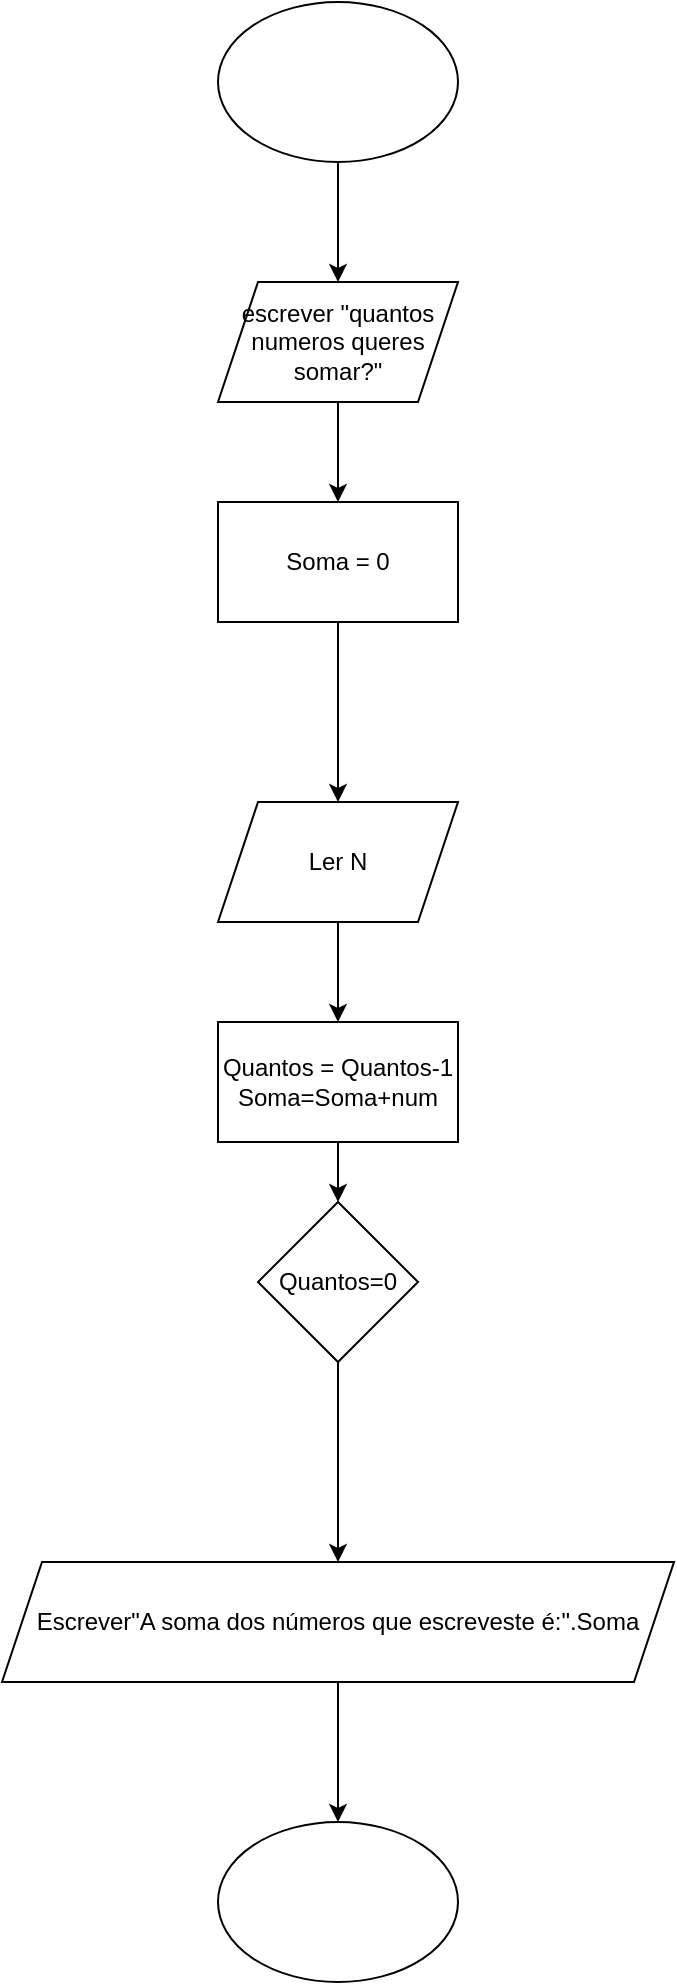 <mxfile version="28.2.3">
  <diagram name="Página-1" id="rBzB0JgsgX8n8v7QREox">
    <mxGraphModel dx="1418" dy="786" grid="1" gridSize="10" guides="1" tooltips="1" connect="1" arrows="1" fold="1" page="1" pageScale="1" pageWidth="827" pageHeight="1169" math="0" shadow="0">
      <root>
        <mxCell id="0" />
        <mxCell id="1" parent="0" />
        <mxCell id="4AYS6xG_xNgJ_aOAITUg-1" value="" style="ellipse;whiteSpace=wrap;html=1;" vertex="1" parent="1">
          <mxGeometry x="354" y="40" width="120" height="80" as="geometry" />
        </mxCell>
        <mxCell id="4AYS6xG_xNgJ_aOAITUg-2" value="" style="ellipse;whiteSpace=wrap;html=1;" vertex="1" parent="1">
          <mxGeometry x="354" y="950" width="120" height="80" as="geometry" />
        </mxCell>
        <mxCell id="4AYS6xG_xNgJ_aOAITUg-3" value="" style="endArrow=classic;html=1;rounded=0;" edge="1" parent="1" source="4AYS6xG_xNgJ_aOAITUg-1" target="4AYS6xG_xNgJ_aOAITUg-4">
          <mxGeometry width="50" height="50" relative="1" as="geometry">
            <mxPoint x="380" y="190" as="sourcePoint" />
            <mxPoint x="414" y="200" as="targetPoint" />
          </mxGeometry>
        </mxCell>
        <mxCell id="4AYS6xG_xNgJ_aOAITUg-4" value="escrever &quot;quantos numeros queres somar?&quot;" style="shape=parallelogram;perimeter=parallelogramPerimeter;whiteSpace=wrap;html=1;fixedSize=1;" vertex="1" parent="1">
          <mxGeometry x="354" y="180" width="120" height="60" as="geometry" />
        </mxCell>
        <mxCell id="4AYS6xG_xNgJ_aOAITUg-5" value="Ler N" style="shape=parallelogram;perimeter=parallelogramPerimeter;whiteSpace=wrap;html=1;fixedSize=1;" vertex="1" parent="1">
          <mxGeometry x="354" y="440" width="120" height="60" as="geometry" />
        </mxCell>
        <mxCell id="4AYS6xG_xNgJ_aOAITUg-7" value="Soma = 0&lt;span style=&quot;color: rgba(0, 0, 0, 0); font-family: monospace; font-size: 0px; text-align: start; text-wrap-mode: nowrap;&quot;&gt;%3CmxGraphModel%3E%3Croot%3E%3CmxCell%20id%3D%220%22%2F%3E%3CmxCell%20id%3D%221%22%20parent%3D%220%22%2F%3E%3CmxCell%20id%3D%222%22%20value%3D%22%22%20style%3D%22endArrow%3Dclassic%3Bhtml%3D1%3Brounded%3D0%3B%22%20edge%3D%221%22%20parent%3D%221%22%3E%3CmxGeometry%20width%3D%2250%22%20height%3D%2250%22%20relative%3D%221%22%20as%3D%22geometry%22%3E%3CmxPoint%20x%3D%22414%22%20y%3D%22450%22%20as%3D%22sourcePoint%22%2F%3E%3CmxPoint%20x%3D%22414%22%20y%3D%22500%22%20as%3D%22targetPoint%22%2F%3E%3C%2FmxGeometry%3E%3C%2FmxCell%3E%3C%2Froot%3E%3C%2FmxGraphModel%3E&lt;/span&gt;" style="shape=parallelogram;perimeter=parallelogramPerimeter;whiteSpace=wrap;html=1;fixedSize=1;size=-14;" vertex="1" parent="1">
          <mxGeometry x="354" y="290" width="120" height="60" as="geometry" />
        </mxCell>
        <mxCell id="4AYS6xG_xNgJ_aOAITUg-8" value="" style="endArrow=classic;html=1;rounded=0;" edge="1" parent="1" source="4AYS6xG_xNgJ_aOAITUg-4" target="4AYS6xG_xNgJ_aOAITUg-7">
          <mxGeometry width="50" height="50" relative="1" as="geometry">
            <mxPoint x="240" y="410" as="sourcePoint" />
            <mxPoint x="520" y="450" as="targetPoint" />
          </mxGeometry>
        </mxCell>
        <mxCell id="4AYS6xG_xNgJ_aOAITUg-16" value="" style="endArrow=classic;html=1;rounded=0;" edge="1" parent="1" source="4AYS6xG_xNgJ_aOAITUg-7" target="4AYS6xG_xNgJ_aOAITUg-5">
          <mxGeometry width="50" height="50" relative="1" as="geometry">
            <mxPoint x="280" y="300" as="sourcePoint" />
            <mxPoint x="414" y="280" as="targetPoint" />
          </mxGeometry>
        </mxCell>
        <mxCell id="4AYS6xG_xNgJ_aOAITUg-18" value="Quantos = Quantos-1&lt;div&gt;Soma=Soma+num&lt;/div&gt;" style="shape=parallelogram;perimeter=parallelogramPerimeter;whiteSpace=wrap;html=1;fixedSize=1;size=-14;" vertex="1" parent="1">
          <mxGeometry x="354" y="550" width="120" height="60" as="geometry" />
        </mxCell>
        <mxCell id="4AYS6xG_xNgJ_aOAITUg-19" value="" style="endArrow=classic;html=1;rounded=0;" edge="1" parent="1" source="4AYS6xG_xNgJ_aOAITUg-5" target="4AYS6xG_xNgJ_aOAITUg-18">
          <mxGeometry width="50" height="50" relative="1" as="geometry">
            <mxPoint x="300" y="510" as="sourcePoint" />
            <mxPoint x="350" y="460" as="targetPoint" />
          </mxGeometry>
        </mxCell>
        <mxCell id="4AYS6xG_xNgJ_aOAITUg-20" value="Quantos=0" style="rhombus;whiteSpace=wrap;html=1;" vertex="1" parent="1">
          <mxGeometry x="374" y="640" width="80" height="80" as="geometry" />
        </mxCell>
        <mxCell id="4AYS6xG_xNgJ_aOAITUg-21" value="Escrever&quot;A soma dos números que escreveste é:&quot;.Soma" style="shape=parallelogram;perimeter=parallelogramPerimeter;whiteSpace=wrap;html=1;fixedSize=1;" vertex="1" parent="1">
          <mxGeometry x="246" y="820" width="336" height="60" as="geometry" />
        </mxCell>
        <mxCell id="4AYS6xG_xNgJ_aOAITUg-22" value="" style="endArrow=classic;html=1;rounded=0;" edge="1" parent="1" source="4AYS6xG_xNgJ_aOAITUg-20" target="4AYS6xG_xNgJ_aOAITUg-21">
          <mxGeometry width="50" height="50" relative="1" as="geometry">
            <mxPoint x="320" y="770" as="sourcePoint" />
            <mxPoint x="370" y="720" as="targetPoint" />
          </mxGeometry>
        </mxCell>
        <mxCell id="4AYS6xG_xNgJ_aOAITUg-23" value="" style="endArrow=classic;html=1;rounded=0;" edge="1" parent="1" source="4AYS6xG_xNgJ_aOAITUg-21" target="4AYS6xG_xNgJ_aOAITUg-2">
          <mxGeometry width="50" height="50" relative="1" as="geometry">
            <mxPoint x="440" y="770" as="sourcePoint" />
            <mxPoint x="440" y="870" as="targetPoint" />
          </mxGeometry>
        </mxCell>
        <mxCell id="4AYS6xG_xNgJ_aOAITUg-24" value="" style="endArrow=classic;html=1;rounded=0;" edge="1" parent="1" source="4AYS6xG_xNgJ_aOAITUg-18" target="4AYS6xG_xNgJ_aOAITUg-20">
          <mxGeometry width="50" height="50" relative="1" as="geometry">
            <mxPoint x="440" y="830" as="sourcePoint" />
            <mxPoint x="440" y="930" as="targetPoint" />
          </mxGeometry>
        </mxCell>
      </root>
    </mxGraphModel>
  </diagram>
</mxfile>
